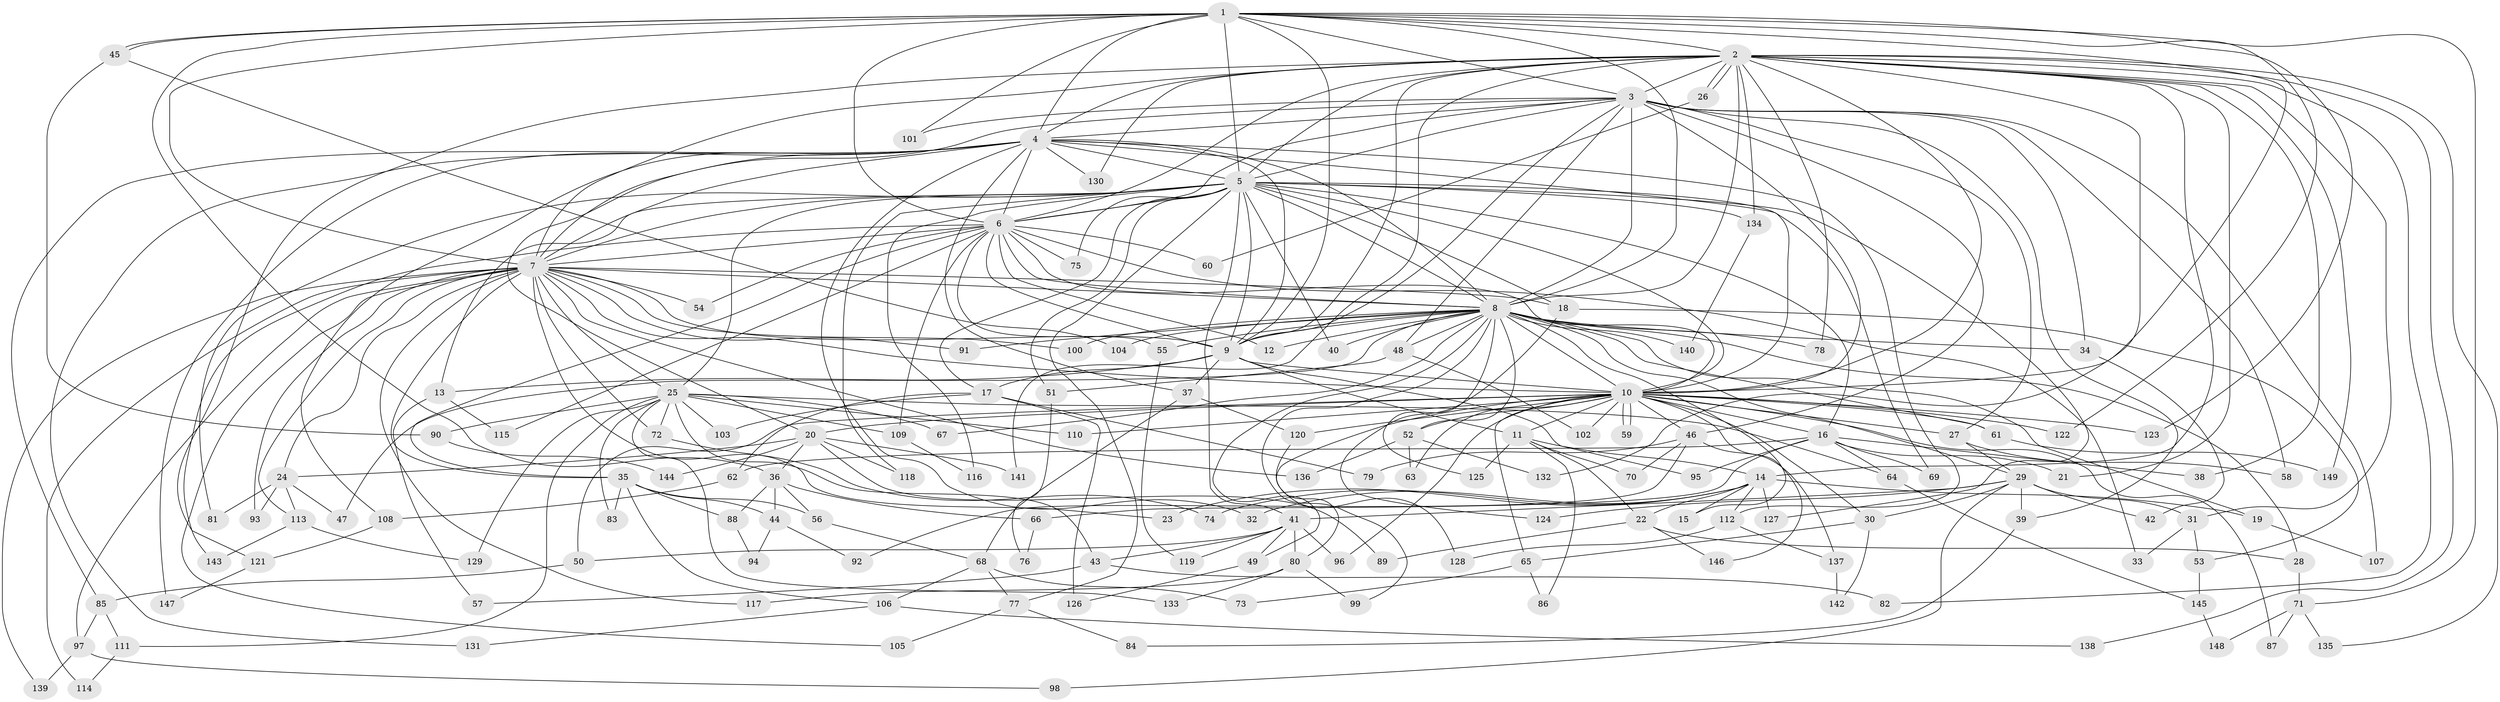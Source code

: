 // coarse degree distribution, {14: 0.02247191011235955, 47: 0.011235955056179775, 13: 0.011235955056179775, 19: 0.011235955056179775, 16: 0.011235955056179775, 20: 0.011235955056179775, 12: 0.011235955056179775, 28: 0.011235955056179775, 7: 0.033707865168539325, 2: 0.48314606741573035, 4: 0.0898876404494382, 8: 0.033707865168539325, 6: 0.033707865168539325, 3: 0.12359550561797752, 5: 0.056179775280898875, 9: 0.011235955056179775, 1: 0.02247191011235955, 11: 0.011235955056179775}
// Generated by graph-tools (version 1.1) at 2025/17/03/04/25 18:17:56]
// undirected, 149 vertices, 323 edges
graph export_dot {
graph [start="1"]
  node [color=gray90,style=filled];
  1;
  2;
  3;
  4;
  5;
  6;
  7;
  8;
  9;
  10;
  11;
  12;
  13;
  14;
  15;
  16;
  17;
  18;
  19;
  20;
  21;
  22;
  23;
  24;
  25;
  26;
  27;
  28;
  29;
  30;
  31;
  32;
  33;
  34;
  35;
  36;
  37;
  38;
  39;
  40;
  41;
  42;
  43;
  44;
  45;
  46;
  47;
  48;
  49;
  50;
  51;
  52;
  53;
  54;
  55;
  56;
  57;
  58;
  59;
  60;
  61;
  62;
  63;
  64;
  65;
  66;
  67;
  68;
  69;
  70;
  71;
  72;
  73;
  74;
  75;
  76;
  77;
  78;
  79;
  80;
  81;
  82;
  83;
  84;
  85;
  86;
  87;
  88;
  89;
  90;
  91;
  92;
  93;
  94;
  95;
  96;
  97;
  98;
  99;
  100;
  101;
  102;
  103;
  104;
  105;
  106;
  107;
  108;
  109;
  110;
  111;
  112;
  113;
  114;
  115;
  116;
  117;
  118;
  119;
  120;
  121;
  122;
  123;
  124;
  125;
  126;
  127;
  128;
  129;
  130;
  131;
  132;
  133;
  134;
  135;
  136;
  137;
  138;
  139;
  140;
  141;
  142;
  143;
  144;
  145;
  146;
  147;
  148;
  149;
  1 -- 2;
  1 -- 3;
  1 -- 4;
  1 -- 5;
  1 -- 6;
  1 -- 7;
  1 -- 8;
  1 -- 9;
  1 -- 10;
  1 -- 36;
  1 -- 45;
  1 -- 45;
  1 -- 71;
  1 -- 101;
  1 -- 122;
  1 -- 123;
  2 -- 3;
  2 -- 4;
  2 -- 5;
  2 -- 6;
  2 -- 7;
  2 -- 8;
  2 -- 9;
  2 -- 10;
  2 -- 14;
  2 -- 21;
  2 -- 26;
  2 -- 26;
  2 -- 31;
  2 -- 38;
  2 -- 78;
  2 -- 82;
  2 -- 121;
  2 -- 130;
  2 -- 132;
  2 -- 134;
  2 -- 135;
  2 -- 138;
  2 -- 141;
  2 -- 149;
  3 -- 4;
  3 -- 5;
  3 -- 6;
  3 -- 7;
  3 -- 8;
  3 -- 9;
  3 -- 10;
  3 -- 27;
  3 -- 34;
  3 -- 39;
  3 -- 46;
  3 -- 48;
  3 -- 58;
  3 -- 101;
  3 -- 107;
  4 -- 5;
  4 -- 6;
  4 -- 7;
  4 -- 8;
  4 -- 9;
  4 -- 10;
  4 -- 20;
  4 -- 32;
  4 -- 37;
  4 -- 85;
  4 -- 108;
  4 -- 112;
  4 -- 130;
  4 -- 131;
  4 -- 147;
  5 -- 6;
  5 -- 7;
  5 -- 8;
  5 -- 9;
  5 -- 10;
  5 -- 13;
  5 -- 16;
  5 -- 17;
  5 -- 18;
  5 -- 25;
  5 -- 40;
  5 -- 41;
  5 -- 51;
  5 -- 69;
  5 -- 75;
  5 -- 77;
  5 -- 81;
  5 -- 116;
  5 -- 118;
  5 -- 127;
  5 -- 134;
  6 -- 7;
  6 -- 8;
  6 -- 9;
  6 -- 10;
  6 -- 12;
  6 -- 33;
  6 -- 35;
  6 -- 54;
  6 -- 55;
  6 -- 60;
  6 -- 75;
  6 -- 109;
  6 -- 115;
  6 -- 143;
  7 -- 8;
  7 -- 9;
  7 -- 10;
  7 -- 18;
  7 -- 23;
  7 -- 24;
  7 -- 25;
  7 -- 35;
  7 -- 54;
  7 -- 72;
  7 -- 91;
  7 -- 93;
  7 -- 97;
  7 -- 100;
  7 -- 105;
  7 -- 113;
  7 -- 114;
  7 -- 117;
  7 -- 136;
  7 -- 139;
  8 -- 9;
  8 -- 10;
  8 -- 12;
  8 -- 15;
  8 -- 19;
  8 -- 28;
  8 -- 29;
  8 -- 34;
  8 -- 40;
  8 -- 47;
  8 -- 48;
  8 -- 49;
  8 -- 52;
  8 -- 55;
  8 -- 61;
  8 -- 67;
  8 -- 78;
  8 -- 91;
  8 -- 99;
  8 -- 100;
  8 -- 104;
  8 -- 125;
  8 -- 140;
  9 -- 10;
  9 -- 11;
  9 -- 13;
  9 -- 17;
  9 -- 37;
  9 -- 95;
  10 -- 11;
  10 -- 16;
  10 -- 20;
  10 -- 27;
  10 -- 30;
  10 -- 46;
  10 -- 50;
  10 -- 52;
  10 -- 59;
  10 -- 59;
  10 -- 61;
  10 -- 63;
  10 -- 65;
  10 -- 80;
  10 -- 87;
  10 -- 96;
  10 -- 102;
  10 -- 110;
  10 -- 120;
  10 -- 122;
  10 -- 123;
  10 -- 146;
  11 -- 14;
  11 -- 22;
  11 -- 70;
  11 -- 86;
  11 -- 125;
  13 -- 57;
  13 -- 115;
  14 -- 15;
  14 -- 19;
  14 -- 22;
  14 -- 23;
  14 -- 32;
  14 -- 74;
  14 -- 112;
  14 -- 127;
  16 -- 21;
  16 -- 38;
  16 -- 62;
  16 -- 64;
  16 -- 66;
  16 -- 69;
  16 -- 95;
  17 -- 62;
  17 -- 79;
  17 -- 103;
  17 -- 126;
  18 -- 53;
  18 -- 124;
  19 -- 107;
  20 -- 24;
  20 -- 36;
  20 -- 89;
  20 -- 118;
  20 -- 141;
  20 -- 144;
  22 -- 28;
  22 -- 89;
  22 -- 146;
  24 -- 47;
  24 -- 81;
  24 -- 93;
  24 -- 113;
  25 -- 43;
  25 -- 64;
  25 -- 67;
  25 -- 72;
  25 -- 83;
  25 -- 90;
  25 -- 103;
  25 -- 109;
  25 -- 110;
  25 -- 111;
  25 -- 129;
  25 -- 133;
  26 -- 60;
  27 -- 29;
  27 -- 58;
  28 -- 71;
  29 -- 30;
  29 -- 31;
  29 -- 39;
  29 -- 41;
  29 -- 42;
  29 -- 98;
  29 -- 124;
  30 -- 65;
  30 -- 142;
  31 -- 33;
  31 -- 53;
  34 -- 42;
  35 -- 44;
  35 -- 56;
  35 -- 83;
  35 -- 88;
  35 -- 106;
  36 -- 44;
  36 -- 56;
  36 -- 66;
  36 -- 88;
  37 -- 68;
  37 -- 120;
  39 -- 84;
  41 -- 43;
  41 -- 49;
  41 -- 50;
  41 -- 80;
  41 -- 96;
  41 -- 119;
  43 -- 57;
  43 -- 82;
  44 -- 92;
  44 -- 94;
  45 -- 90;
  45 -- 104;
  46 -- 70;
  46 -- 79;
  46 -- 92;
  46 -- 137;
  48 -- 51;
  48 -- 102;
  49 -- 126;
  50 -- 85;
  51 -- 76;
  52 -- 63;
  52 -- 132;
  52 -- 136;
  53 -- 145;
  55 -- 119;
  56 -- 68;
  61 -- 149;
  62 -- 108;
  64 -- 145;
  65 -- 73;
  65 -- 86;
  66 -- 76;
  68 -- 73;
  68 -- 77;
  68 -- 106;
  71 -- 87;
  71 -- 135;
  71 -- 148;
  72 -- 74;
  77 -- 84;
  77 -- 105;
  80 -- 99;
  80 -- 117;
  80 -- 133;
  85 -- 97;
  85 -- 111;
  88 -- 94;
  90 -- 144;
  97 -- 98;
  97 -- 139;
  106 -- 131;
  106 -- 138;
  108 -- 121;
  109 -- 116;
  111 -- 114;
  112 -- 128;
  112 -- 137;
  113 -- 129;
  113 -- 143;
  120 -- 128;
  121 -- 147;
  134 -- 140;
  137 -- 142;
  145 -- 148;
}
